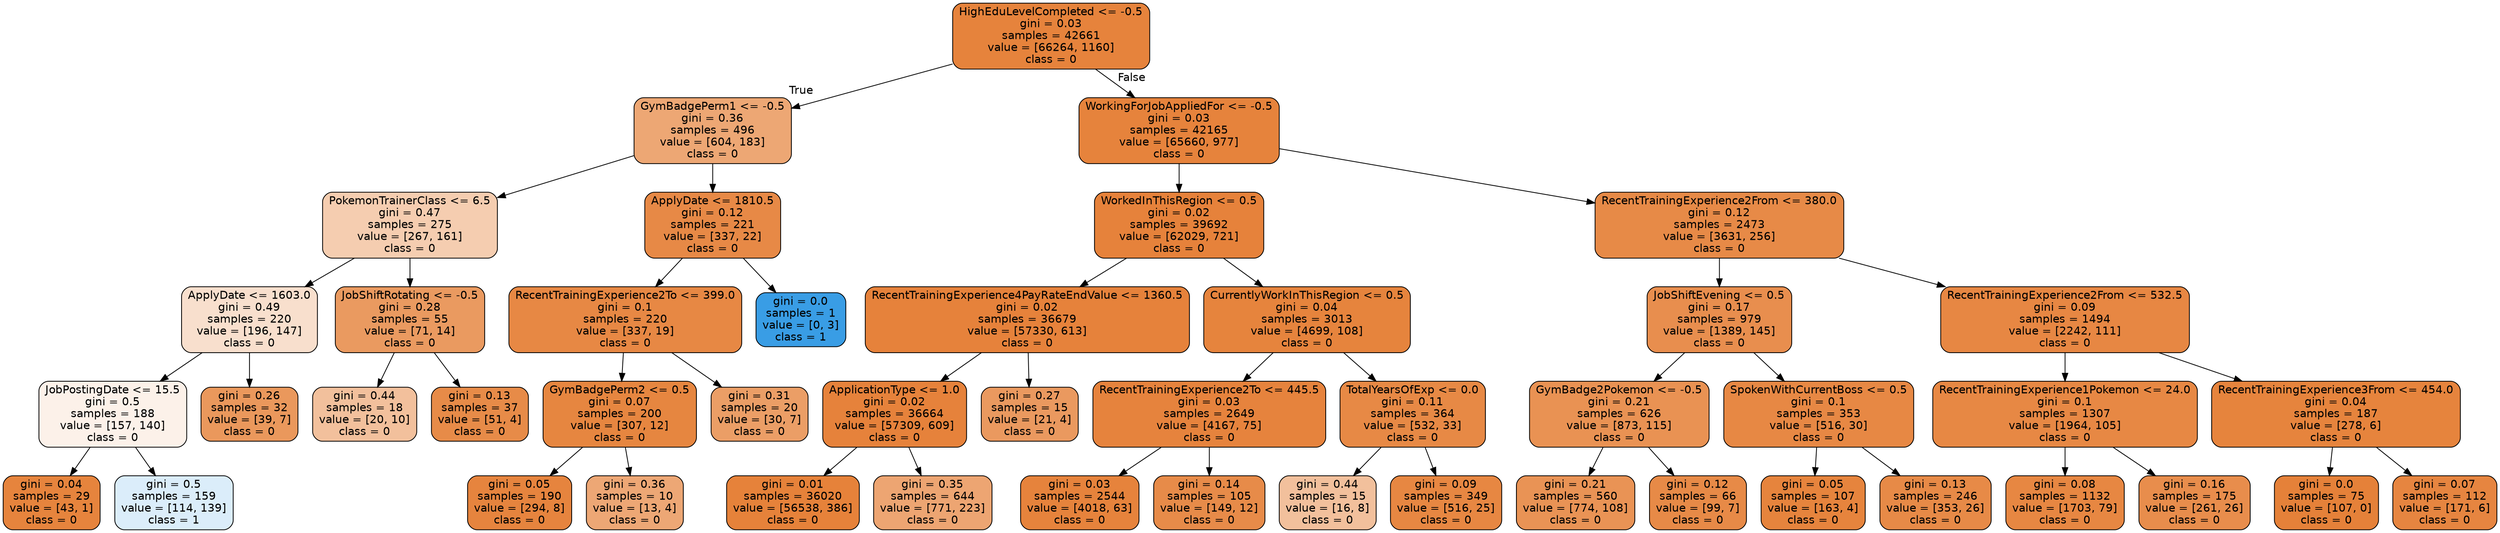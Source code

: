 digraph Tree {
node [shape=box, style="filled, rounded", color="black", fontname=helvetica] ;
edge [fontname=helvetica] ;
0 [label="HighEduLevelCompleted <= -0.5\ngini = 0.03\nsamples = 42661\nvalue = [66264, 1160]\nclass = 0", fillcolor="#e58139fb"] ;
1 [label="GymBadgePerm1 <= -0.5\ngini = 0.36\nsamples = 496\nvalue = [604, 183]\nclass = 0", fillcolor="#e58139b2"] ;
0 -> 1 [labeldistance=2.5, labelangle=45, headlabel="True"] ;
2 [label="PokemonTrainerClass <= 6.5\ngini = 0.47\nsamples = 275\nvalue = [267, 161]\nclass = 0", fillcolor="#e5813965"] ;
1 -> 2 ;
3 [label="ApplyDate <= 1603.0\ngini = 0.49\nsamples = 220\nvalue = [196, 147]\nclass = 0", fillcolor="#e5813940"] ;
2 -> 3 ;
4 [label="JobPostingDate <= 15.5\ngini = 0.5\nsamples = 188\nvalue = [157, 140]\nclass = 0", fillcolor="#e581391c"] ;
3 -> 4 ;
5 [label="gini = 0.04\nsamples = 29\nvalue = [43, 1]\nclass = 0", fillcolor="#e58139f9"] ;
4 -> 5 ;
6 [label="gini = 0.5\nsamples = 159\nvalue = [114, 139]\nclass = 1", fillcolor="#399de52e"] ;
4 -> 6 ;
7 [label="gini = 0.26\nsamples = 32\nvalue = [39, 7]\nclass = 0", fillcolor="#e58139d1"] ;
3 -> 7 ;
8 [label="JobShiftRotating <= -0.5\ngini = 0.28\nsamples = 55\nvalue = [71, 14]\nclass = 0", fillcolor="#e58139cd"] ;
2 -> 8 ;
9 [label="gini = 0.44\nsamples = 18\nvalue = [20, 10]\nclass = 0", fillcolor="#e581397f"] ;
8 -> 9 ;
10 [label="gini = 0.13\nsamples = 37\nvalue = [51, 4]\nclass = 0", fillcolor="#e58139eb"] ;
8 -> 10 ;
11 [label="ApplyDate <= 1810.5\ngini = 0.12\nsamples = 221\nvalue = [337, 22]\nclass = 0", fillcolor="#e58139ee"] ;
1 -> 11 ;
12 [label="RecentTrainingExperience2To <= 399.0\ngini = 0.1\nsamples = 220\nvalue = [337, 19]\nclass = 0", fillcolor="#e58139f1"] ;
11 -> 12 ;
13 [label="GymBadgePerm2 <= 0.5\ngini = 0.07\nsamples = 200\nvalue = [307, 12]\nclass = 0", fillcolor="#e58139f5"] ;
12 -> 13 ;
14 [label="gini = 0.05\nsamples = 190\nvalue = [294, 8]\nclass = 0", fillcolor="#e58139f8"] ;
13 -> 14 ;
15 [label="gini = 0.36\nsamples = 10\nvalue = [13, 4]\nclass = 0", fillcolor="#e58139b1"] ;
13 -> 15 ;
16 [label="gini = 0.31\nsamples = 20\nvalue = [30, 7]\nclass = 0", fillcolor="#e58139c4"] ;
12 -> 16 ;
17 [label="gini = 0.0\nsamples = 1\nvalue = [0, 3]\nclass = 1", fillcolor="#399de5ff"] ;
11 -> 17 ;
18 [label="WorkingForJobAppliedFor <= -0.5\ngini = 0.03\nsamples = 42165\nvalue = [65660, 977]\nclass = 0", fillcolor="#e58139fb"] ;
0 -> 18 [labeldistance=2.5, labelangle=-45, headlabel="False"] ;
19 [label="WorkedInThisRegion <= 0.5\ngini = 0.02\nsamples = 39692\nvalue = [62029, 721]\nclass = 0", fillcolor="#e58139fc"] ;
18 -> 19 ;
20 [label="RecentTrainingExperience4PayRateEndValue <= 1360.5\ngini = 0.02\nsamples = 36679\nvalue = [57330, 613]\nclass = 0", fillcolor="#e58139fc"] ;
19 -> 20 ;
21 [label="ApplicationType <= 1.0\ngini = 0.02\nsamples = 36664\nvalue = [57309, 609]\nclass = 0", fillcolor="#e58139fc"] ;
20 -> 21 ;
22 [label="gini = 0.01\nsamples = 36020\nvalue = [56538, 386]\nclass = 0", fillcolor="#e58139fd"] ;
21 -> 22 ;
23 [label="gini = 0.35\nsamples = 644\nvalue = [771, 223]\nclass = 0", fillcolor="#e58139b5"] ;
21 -> 23 ;
24 [label="gini = 0.27\nsamples = 15\nvalue = [21, 4]\nclass = 0", fillcolor="#e58139ce"] ;
20 -> 24 ;
25 [label="CurrentlyWorkInThisRegion <= 0.5\ngini = 0.04\nsamples = 3013\nvalue = [4699, 108]\nclass = 0", fillcolor="#e58139f9"] ;
19 -> 25 ;
26 [label="RecentTrainingExperience2To <= 445.5\ngini = 0.03\nsamples = 2649\nvalue = [4167, 75]\nclass = 0", fillcolor="#e58139fa"] ;
25 -> 26 ;
27 [label="gini = 0.03\nsamples = 2544\nvalue = [4018, 63]\nclass = 0", fillcolor="#e58139fb"] ;
26 -> 27 ;
28 [label="gini = 0.14\nsamples = 105\nvalue = [149, 12]\nclass = 0", fillcolor="#e58139ea"] ;
26 -> 28 ;
29 [label="TotalYearsOfExp <= 0.0\ngini = 0.11\nsamples = 364\nvalue = [532, 33]\nclass = 0", fillcolor="#e58139ef"] ;
25 -> 29 ;
30 [label="gini = 0.44\nsamples = 15\nvalue = [16, 8]\nclass = 0", fillcolor="#e581397f"] ;
29 -> 30 ;
31 [label="gini = 0.09\nsamples = 349\nvalue = [516, 25]\nclass = 0", fillcolor="#e58139f3"] ;
29 -> 31 ;
32 [label="RecentTrainingExperience2From <= 380.0\ngini = 0.12\nsamples = 2473\nvalue = [3631, 256]\nclass = 0", fillcolor="#e58139ed"] ;
18 -> 32 ;
33 [label="JobShiftEvening <= 0.5\ngini = 0.17\nsamples = 979\nvalue = [1389, 145]\nclass = 0", fillcolor="#e58139e4"] ;
32 -> 33 ;
34 [label="GymBadge2Pokemon <= -0.5\ngini = 0.21\nsamples = 626\nvalue = [873, 115]\nclass = 0", fillcolor="#e58139dd"] ;
33 -> 34 ;
35 [label="gini = 0.21\nsamples = 560\nvalue = [774, 108]\nclass = 0", fillcolor="#e58139db"] ;
34 -> 35 ;
36 [label="gini = 0.12\nsamples = 66\nvalue = [99, 7]\nclass = 0", fillcolor="#e58139ed"] ;
34 -> 36 ;
37 [label="SpokenWithCurrentBoss <= 0.5\ngini = 0.1\nsamples = 353\nvalue = [516, 30]\nclass = 0", fillcolor="#e58139f0"] ;
33 -> 37 ;
38 [label="gini = 0.05\nsamples = 107\nvalue = [163, 4]\nclass = 0", fillcolor="#e58139f9"] ;
37 -> 38 ;
39 [label="gini = 0.13\nsamples = 246\nvalue = [353, 26]\nclass = 0", fillcolor="#e58139ec"] ;
37 -> 39 ;
40 [label="RecentTrainingExperience2From <= 532.5\ngini = 0.09\nsamples = 1494\nvalue = [2242, 111]\nclass = 0", fillcolor="#e58139f2"] ;
32 -> 40 ;
41 [label="RecentTrainingExperience1Pokemon <= 24.0\ngini = 0.1\nsamples = 1307\nvalue = [1964, 105]\nclass = 0", fillcolor="#e58139f1"] ;
40 -> 41 ;
42 [label="gini = 0.08\nsamples = 1132\nvalue = [1703, 79]\nclass = 0", fillcolor="#e58139f3"] ;
41 -> 42 ;
43 [label="gini = 0.16\nsamples = 175\nvalue = [261, 26]\nclass = 0", fillcolor="#e58139e6"] ;
41 -> 43 ;
44 [label="RecentTrainingExperience3From <= 454.0\ngini = 0.04\nsamples = 187\nvalue = [278, 6]\nclass = 0", fillcolor="#e58139f9"] ;
40 -> 44 ;
45 [label="gini = 0.0\nsamples = 75\nvalue = [107, 0]\nclass = 0", fillcolor="#e58139ff"] ;
44 -> 45 ;
46 [label="gini = 0.07\nsamples = 112\nvalue = [171, 6]\nclass = 0", fillcolor="#e58139f6"] ;
44 -> 46 ;
}